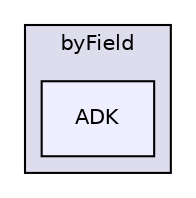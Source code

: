 digraph "/tmp/tmp.I3T9wAlo9k/picongpu/include/picongpu/particles/ionization/byField/ADK" {
  compound=true
  node [ fontsize="10", fontname="Helvetica"];
  edge [ labelfontsize="10", labelfontname="Helvetica"];
  subgraph clusterdir_913891e9dfe3dbafb34cd412af50801a {
    graph [ bgcolor="#ddddee", pencolor="black", label="byField" fontname="Helvetica", fontsize="10", URL="dir_913891e9dfe3dbafb34cd412af50801a.html"]
  dir_b4c017ba94beb62acf1557337c47ac33 [shape=box, label="ADK", style="filled", fillcolor="#eeeeff", pencolor="black", URL="dir_b4c017ba94beb62acf1557337c47ac33.html"];
  }
}
